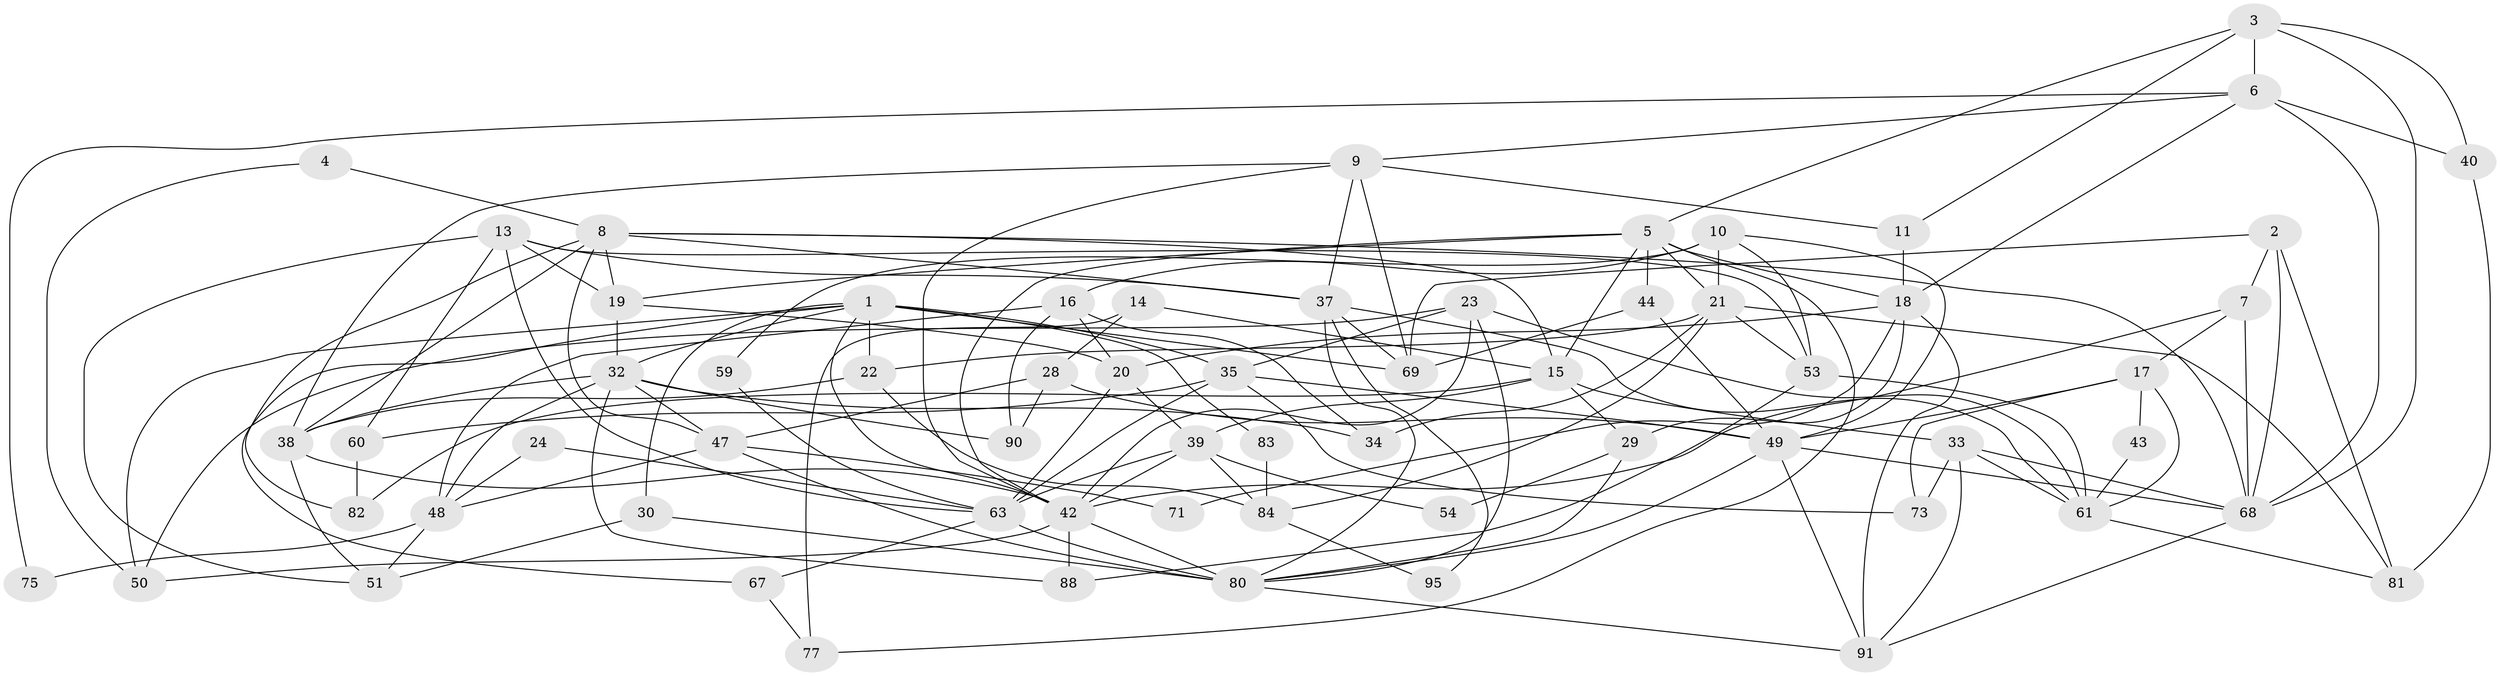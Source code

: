 // original degree distribution, {9: 0.01, 3: 0.28, 2: 0.15, 4: 0.25, 5: 0.15, 6: 0.1, 7: 0.06}
// Generated by graph-tools (version 1.1) at 2025/38/02/21/25 10:38:59]
// undirected, 64 vertices, 154 edges
graph export_dot {
graph [start="1"]
  node [color=gray90,style=filled];
  1 [super="+46"];
  2 [super="+31"];
  3 [super="+12"];
  4;
  5 [super="+98"];
  6 [super="+57"];
  7 [super="+25"];
  8 [super="+85"];
  9;
  10 [super="+94"];
  11;
  13 [super="+26"];
  14;
  15 [super="+27"];
  16 [super="+52"];
  17;
  18 [super="+55"];
  19;
  20 [super="+92"];
  21 [super="+97"];
  22 [super="+86"];
  23 [super="+70"];
  24;
  28 [super="+41"];
  29;
  30;
  32 [super="+36"];
  33 [super="+74"];
  34;
  35 [super="+62"];
  37 [super="+72"];
  38 [super="+45"];
  39 [super="+93"];
  40;
  42 [super="+65"];
  43;
  44;
  47;
  48 [super="+78"];
  49 [super="+58"];
  50 [super="+56"];
  51 [super="+89"];
  53 [super="+64"];
  54;
  59;
  60;
  61 [super="+76"];
  63 [super="+66"];
  67 [super="+99"];
  68 [super="+96"];
  69 [super="+79"];
  71;
  73;
  75;
  77;
  80 [super="+87"];
  81;
  82;
  83;
  84 [super="+100"];
  88;
  90;
  91;
  95;
  1 -- 30;
  1 -- 32;
  1 -- 83;
  1 -- 69;
  1 -- 42;
  1 -- 22 [weight=2];
  1 -- 35 [weight=2];
  1 -- 50;
  1 -- 67;
  2 -- 69;
  2 -- 7;
  2 -- 81;
  2 -- 68;
  3 -- 40;
  3 -- 5;
  3 -- 6;
  3 -- 11;
  3 -- 68;
  4 -- 50;
  4 -- 8;
  5 -- 19;
  5 -- 44;
  5 -- 18;
  5 -- 42;
  5 -- 77;
  5 -- 15;
  5 -- 21;
  6 -- 18;
  6 -- 68 [weight=2];
  6 -- 40;
  6 -- 9;
  6 -- 75;
  7 -- 17 [weight=2];
  7 -- 42;
  7 -- 68;
  8 -- 68;
  8 -- 19;
  8 -- 15;
  8 -- 82;
  8 -- 37;
  8 -- 38;
  8 -- 47;
  9 -- 69;
  9 -- 42;
  9 -- 11;
  9 -- 37;
  9 -- 38;
  10 -- 53;
  10 -- 16;
  10 -- 59;
  10 -- 49;
  10 -- 21;
  11 -- 18;
  13 -- 19;
  13 -- 37;
  13 -- 53;
  13 -- 60;
  13 -- 63;
  13 -- 51;
  14 -- 15;
  14 -- 77;
  14 -- 28;
  15 -- 29;
  15 -- 82;
  15 -- 39;
  15 -- 33;
  16 -- 20;
  16 -- 34;
  16 -- 48;
  16 -- 90;
  17 -- 73;
  17 -- 43;
  17 -- 61;
  17 -- 49;
  18 -- 71;
  18 -- 91;
  18 -- 29;
  18 -- 20;
  19 -- 20;
  19 -- 32;
  20 -- 63;
  20 -- 39;
  21 -- 34;
  21 -- 84;
  21 -- 81;
  21 -- 53;
  21 -- 22;
  22 -- 84;
  22 -- 38;
  23 -- 80;
  23 -- 42;
  23 -- 50;
  23 -- 35;
  23 -- 61;
  24 -- 63;
  24 -- 48;
  28 -- 49;
  28 -- 90;
  28 -- 47;
  29 -- 54;
  29 -- 80;
  30 -- 80;
  30 -- 51;
  32 -- 34;
  32 -- 47;
  32 -- 48;
  32 -- 38;
  32 -- 88;
  32 -- 90;
  33 -- 61;
  33 -- 68 [weight=2];
  33 -- 73;
  33 -- 91;
  35 -- 60;
  35 -- 49;
  35 -- 73;
  35 -- 63;
  37 -- 80;
  37 -- 69;
  37 -- 95;
  37 -- 61;
  38 -- 51;
  38 -- 42;
  39 -- 42;
  39 -- 54;
  39 -- 84;
  39 -- 63;
  40 -- 81;
  42 -- 50;
  42 -- 88;
  42 -- 80;
  43 -- 61;
  44 -- 69;
  44 -- 49;
  47 -- 48;
  47 -- 71;
  47 -- 80;
  48 -- 51;
  48 -- 75;
  49 -- 80;
  49 -- 91;
  49 -- 68;
  53 -- 88;
  53 -- 61;
  59 -- 63;
  60 -- 82;
  61 -- 81;
  63 -- 67;
  63 -- 80 [weight=2];
  67 -- 77;
  68 -- 91;
  80 -- 91;
  83 -- 84 [weight=2];
  84 -- 95;
}

